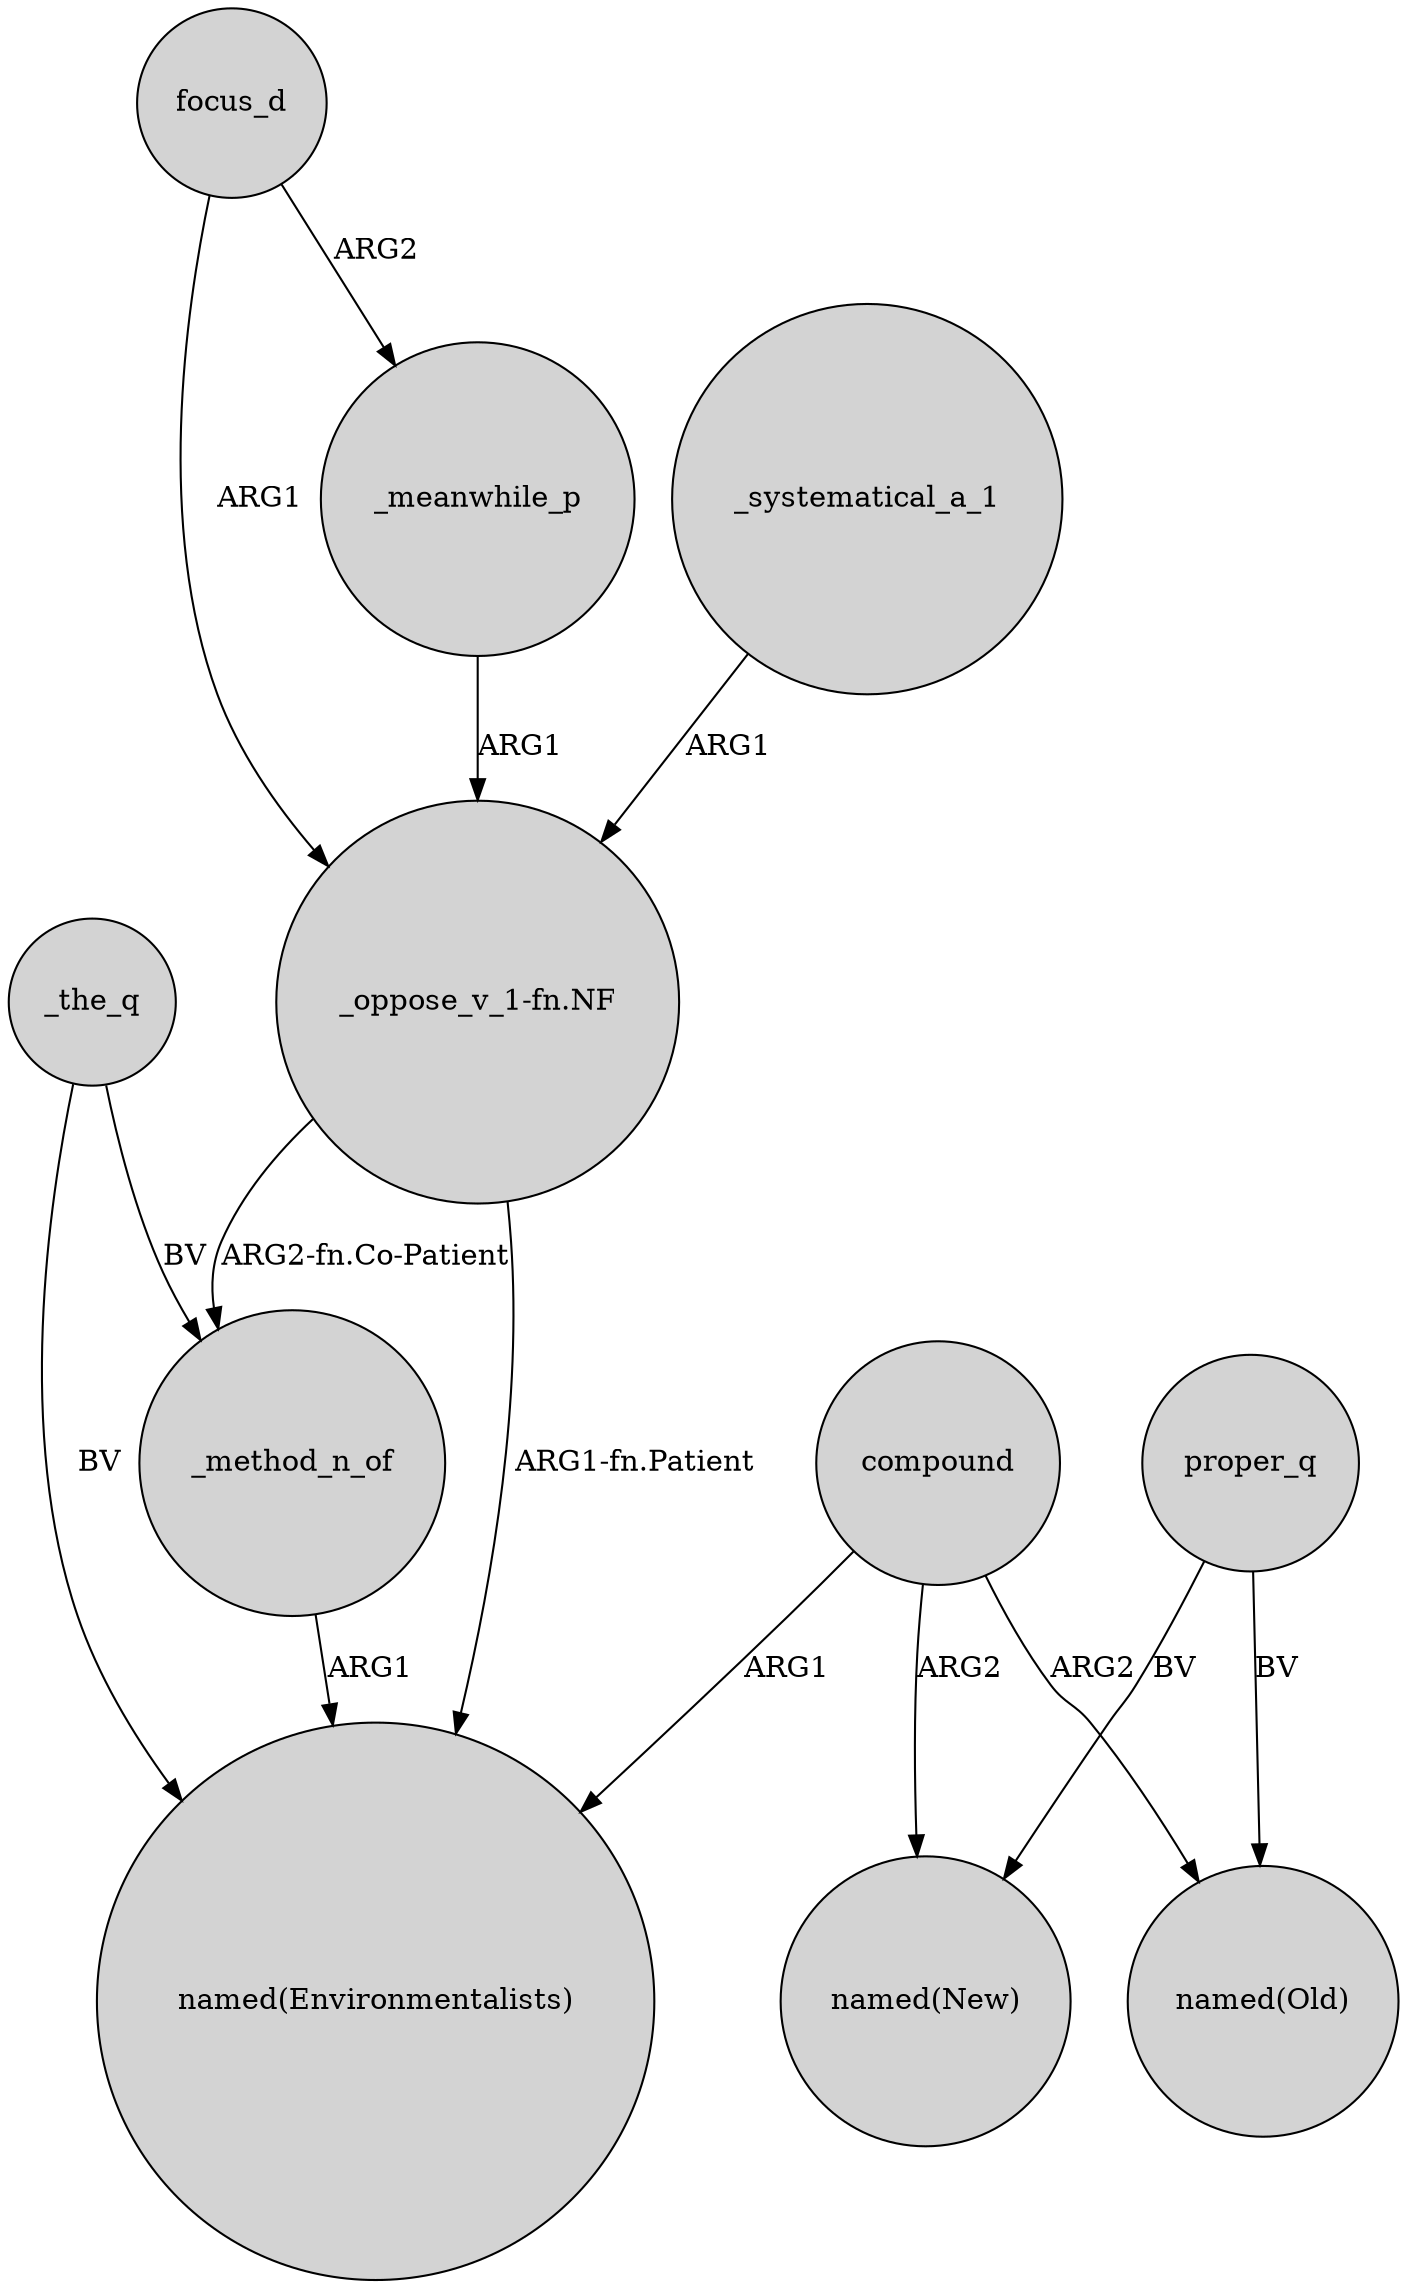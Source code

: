 digraph {
	node [shape=circle style=filled]
	_the_q -> _method_n_of [label=BV]
	proper_q -> "named(Old)" [label=BV]
	"_oppose_v_1-fn.NF" -> "named(Environmentalists)" [label="ARG1-fn.Patient"]
	focus_d -> _meanwhile_p [label=ARG2]
	compound -> "named(New)" [label=ARG2]
	_method_n_of -> "named(Environmentalists)" [label=ARG1]
	_the_q -> "named(Environmentalists)" [label=BV]
	compound -> "named(Old)" [label=ARG2]
	proper_q -> "named(New)" [label=BV]
	focus_d -> "_oppose_v_1-fn.NF" [label=ARG1]
	_meanwhile_p -> "_oppose_v_1-fn.NF" [label=ARG1]
	"_oppose_v_1-fn.NF" -> _method_n_of [label="ARG2-fn.Co-Patient"]
	compound -> "named(Environmentalists)" [label=ARG1]
	_systematical_a_1 -> "_oppose_v_1-fn.NF" [label=ARG1]
}
